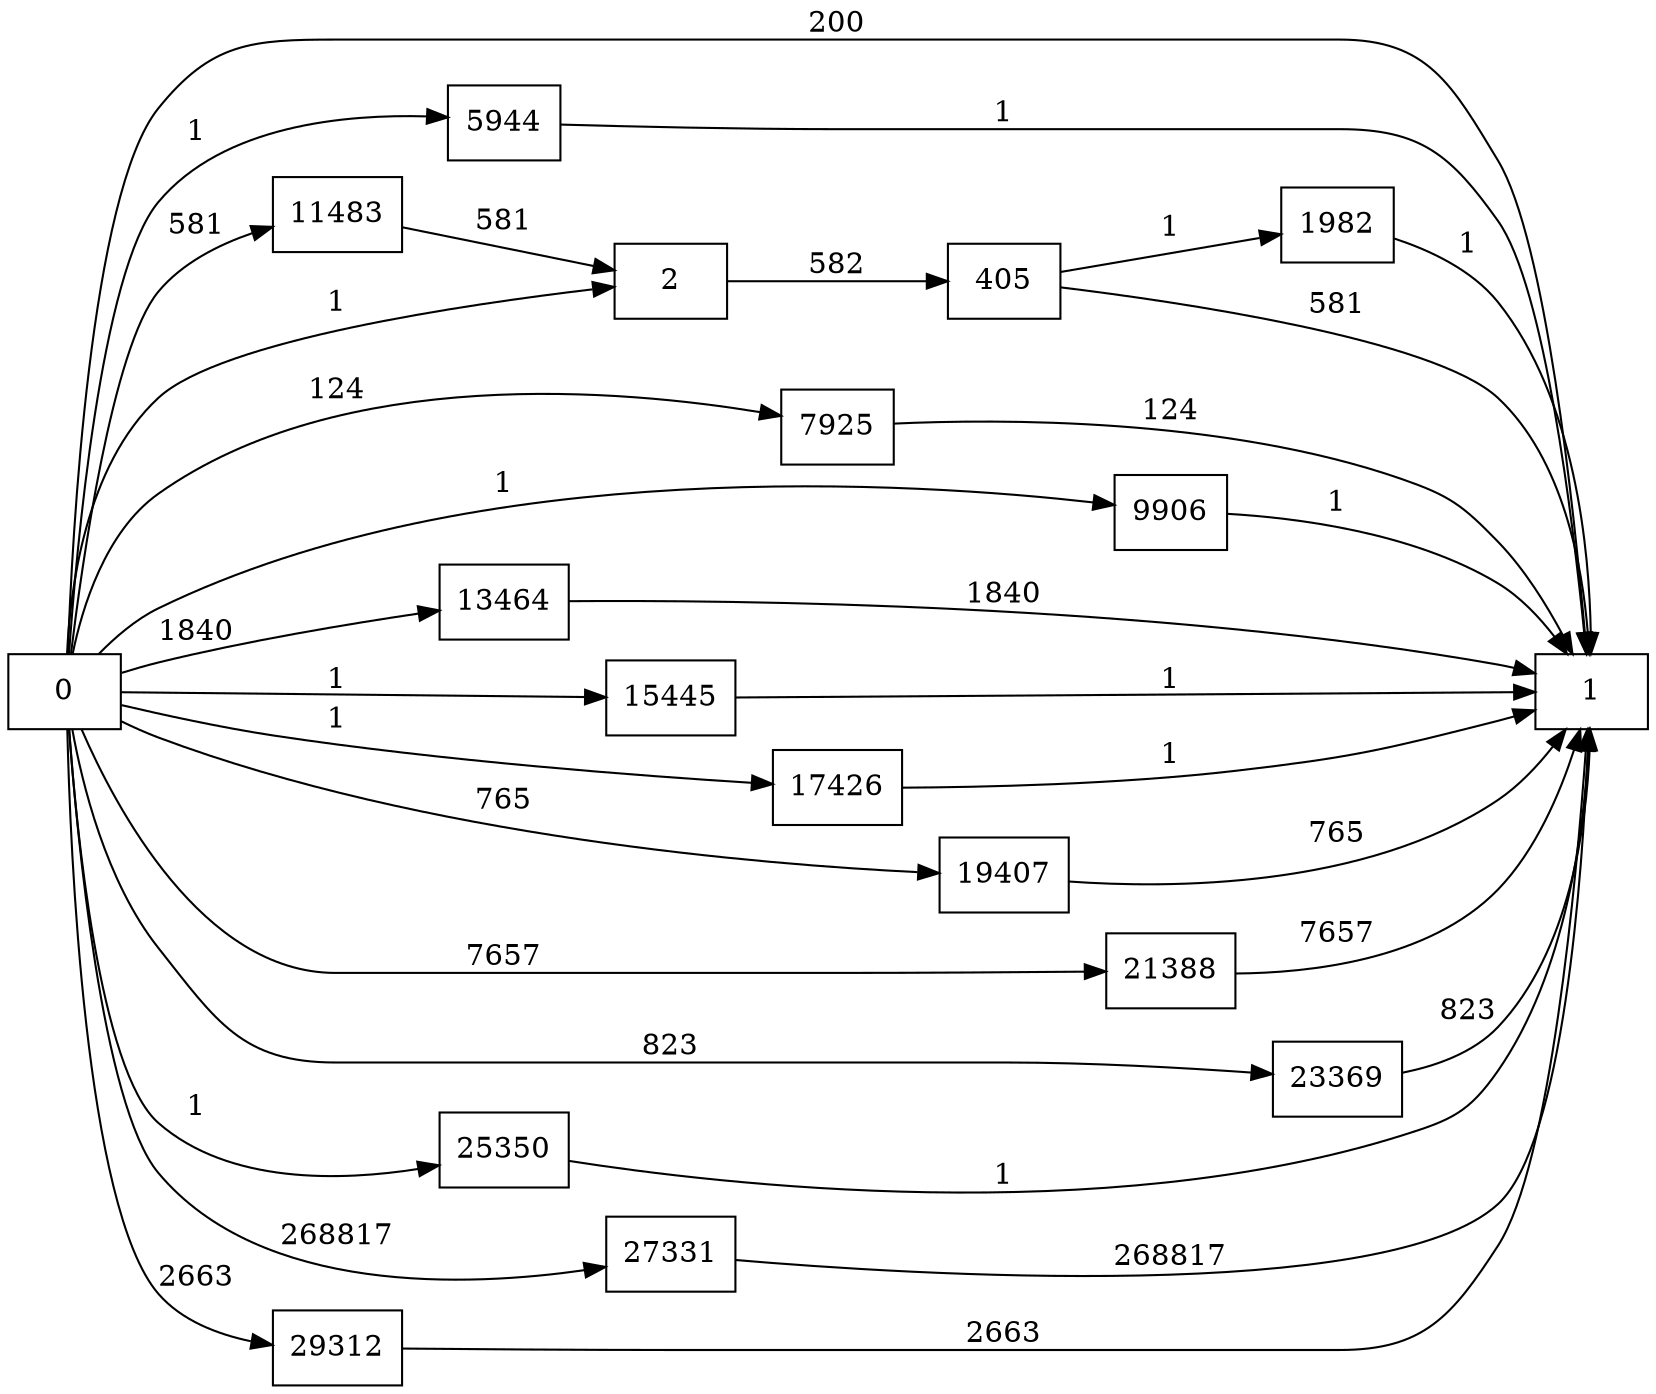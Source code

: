 digraph {
	graph [rankdir=LR]
	node [shape=rectangle]
	2 -> 405 [label=582]
	405 -> 1 [label=581]
	405 -> 1982 [label=1]
	1982 -> 1 [label=1]
	5944 -> 1 [label=1]
	7925 -> 1 [label=124]
	9906 -> 1 [label=1]
	11483 -> 2 [label=581]
	13464 -> 1 [label=1840]
	15445 -> 1 [label=1]
	17426 -> 1 [label=1]
	19407 -> 1 [label=765]
	21388 -> 1 [label=7657]
	23369 -> 1 [label=823]
	25350 -> 1 [label=1]
	27331 -> 1 [label=268817]
	29312 -> 1 [label=2663]
	0 -> 2 [label=1]
	0 -> 1 [label=200]
	0 -> 5944 [label=1]
	0 -> 7925 [label=124]
	0 -> 9906 [label=1]
	0 -> 11483 [label=581]
	0 -> 13464 [label=1840]
	0 -> 15445 [label=1]
	0 -> 17426 [label=1]
	0 -> 19407 [label=765]
	0 -> 21388 [label=7657]
	0 -> 23369 [label=823]
	0 -> 25350 [label=1]
	0 -> 27331 [label=268817]
	0 -> 29312 [label=2663]
}
